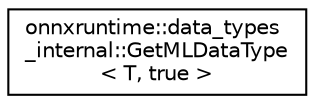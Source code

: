 digraph "Graphical Class Hierarchy"
{
  edge [fontname="Helvetica",fontsize="10",labelfontname="Helvetica",labelfontsize="10"];
  node [fontname="Helvetica",fontsize="10",shape=record];
  rankdir="LR";
  Node0 [label="onnxruntime::data_types\l_internal::GetMLDataType\l\< T, true \>",height=0.2,width=0.4,color="black", fillcolor="white", style="filled",URL="$structonnxruntime_1_1data__types__internal_1_1GetMLDataType_3_01T_00_01true_01_4.html"];
}
